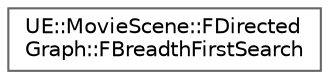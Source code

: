 digraph "Graphical Class Hierarchy"
{
 // INTERACTIVE_SVG=YES
 // LATEX_PDF_SIZE
  bgcolor="transparent";
  edge [fontname=Helvetica,fontsize=10,labelfontname=Helvetica,labelfontsize=10];
  node [fontname=Helvetica,fontsize=10,shape=box,height=0.2,width=0.4];
  rankdir="LR";
  Node0 [id="Node000000",label="UE::MovieScene::FDirected\lGraph::FBreadthFirstSearch",height=0.2,width=0.4,color="grey40", fillcolor="white", style="filled",URL="$d6/d6b/structUE_1_1MovieScene_1_1FDirectedGraph_1_1FBreadthFirstSearch.html",tooltip=" "];
}
